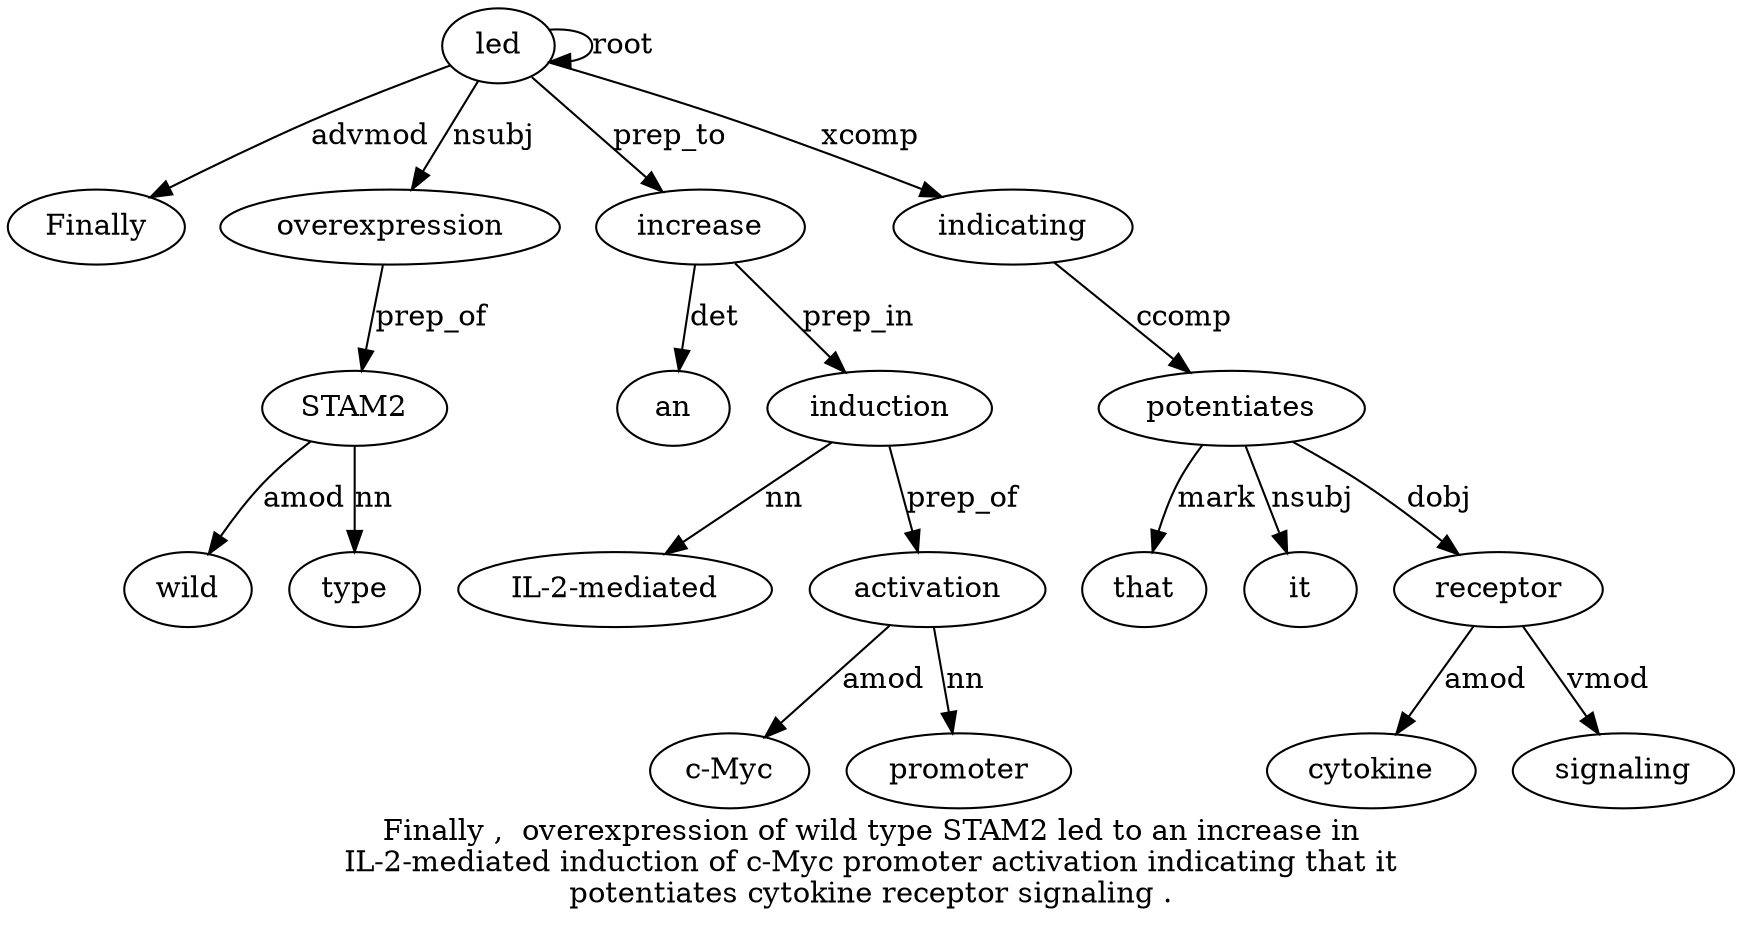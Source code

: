 digraph "Finally ,  overexpression of wild type STAM2 led to an increase in IL-2-mediated induction of c-Myc promoter activation indicating that it potentiates cytokine receptor signaling ." {
label="Finally ,  overexpression of wild type STAM2 led to an increase in
IL-2-mediated induction of c-Myc promoter activation indicating that it
potentiates cytokine receptor signaling .";
led8 [style=filled, fillcolor=white, label=led];
Finally1 [style=filled, fillcolor=white, label=Finally];
led8 -> Finally1  [label=advmod];
overexpression3 [style=filled, fillcolor=white, label=overexpression];
led8 -> overexpression3  [label=nsubj];
STAM27 [style=filled, fillcolor=white, label=STAM2];
wild5 [style=filled, fillcolor=white, label=wild];
STAM27 -> wild5  [label=amod];
type6 [style=filled, fillcolor=white, label=type];
STAM27 -> type6  [label=nn];
overexpression3 -> STAM27  [label=prep_of];
led8 -> led8  [label=root];
increase11 [style=filled, fillcolor=white, label=increase];
an10 [style=filled, fillcolor=white, label=an];
increase11 -> an10  [label=det];
led8 -> increase11  [label=prep_to];
induction14 [style=filled, fillcolor=white, label=induction];
"IL-2-mediated13" [style=filled, fillcolor=white, label="IL-2-mediated"];
induction14 -> "IL-2-mediated13"  [label=nn];
increase11 -> induction14  [label=prep_in];
activation18 [style=filled, fillcolor=white, label=activation];
"c-Myc16" [style=filled, fillcolor=white, label="c-Myc"];
activation18 -> "c-Myc16"  [label=amod];
promoter17 [style=filled, fillcolor=white, label=promoter];
activation18 -> promoter17  [label=nn];
induction14 -> activation18  [label=prep_of];
indicating19 [style=filled, fillcolor=white, label=indicating];
led8 -> indicating19  [label=xcomp];
potentiates22 [style=filled, fillcolor=white, label=potentiates];
that20 [style=filled, fillcolor=white, label=that];
potentiates22 -> that20  [label=mark];
it21 [style=filled, fillcolor=white, label=it];
potentiates22 -> it21  [label=nsubj];
indicating19 -> potentiates22  [label=ccomp];
receptor24 [style=filled, fillcolor=white, label=receptor];
cytokine23 [style=filled, fillcolor=white, label=cytokine];
receptor24 -> cytokine23  [label=amod];
potentiates22 -> receptor24  [label=dobj];
signaling25 [style=filled, fillcolor=white, label=signaling];
receptor24 -> signaling25  [label=vmod];
}
